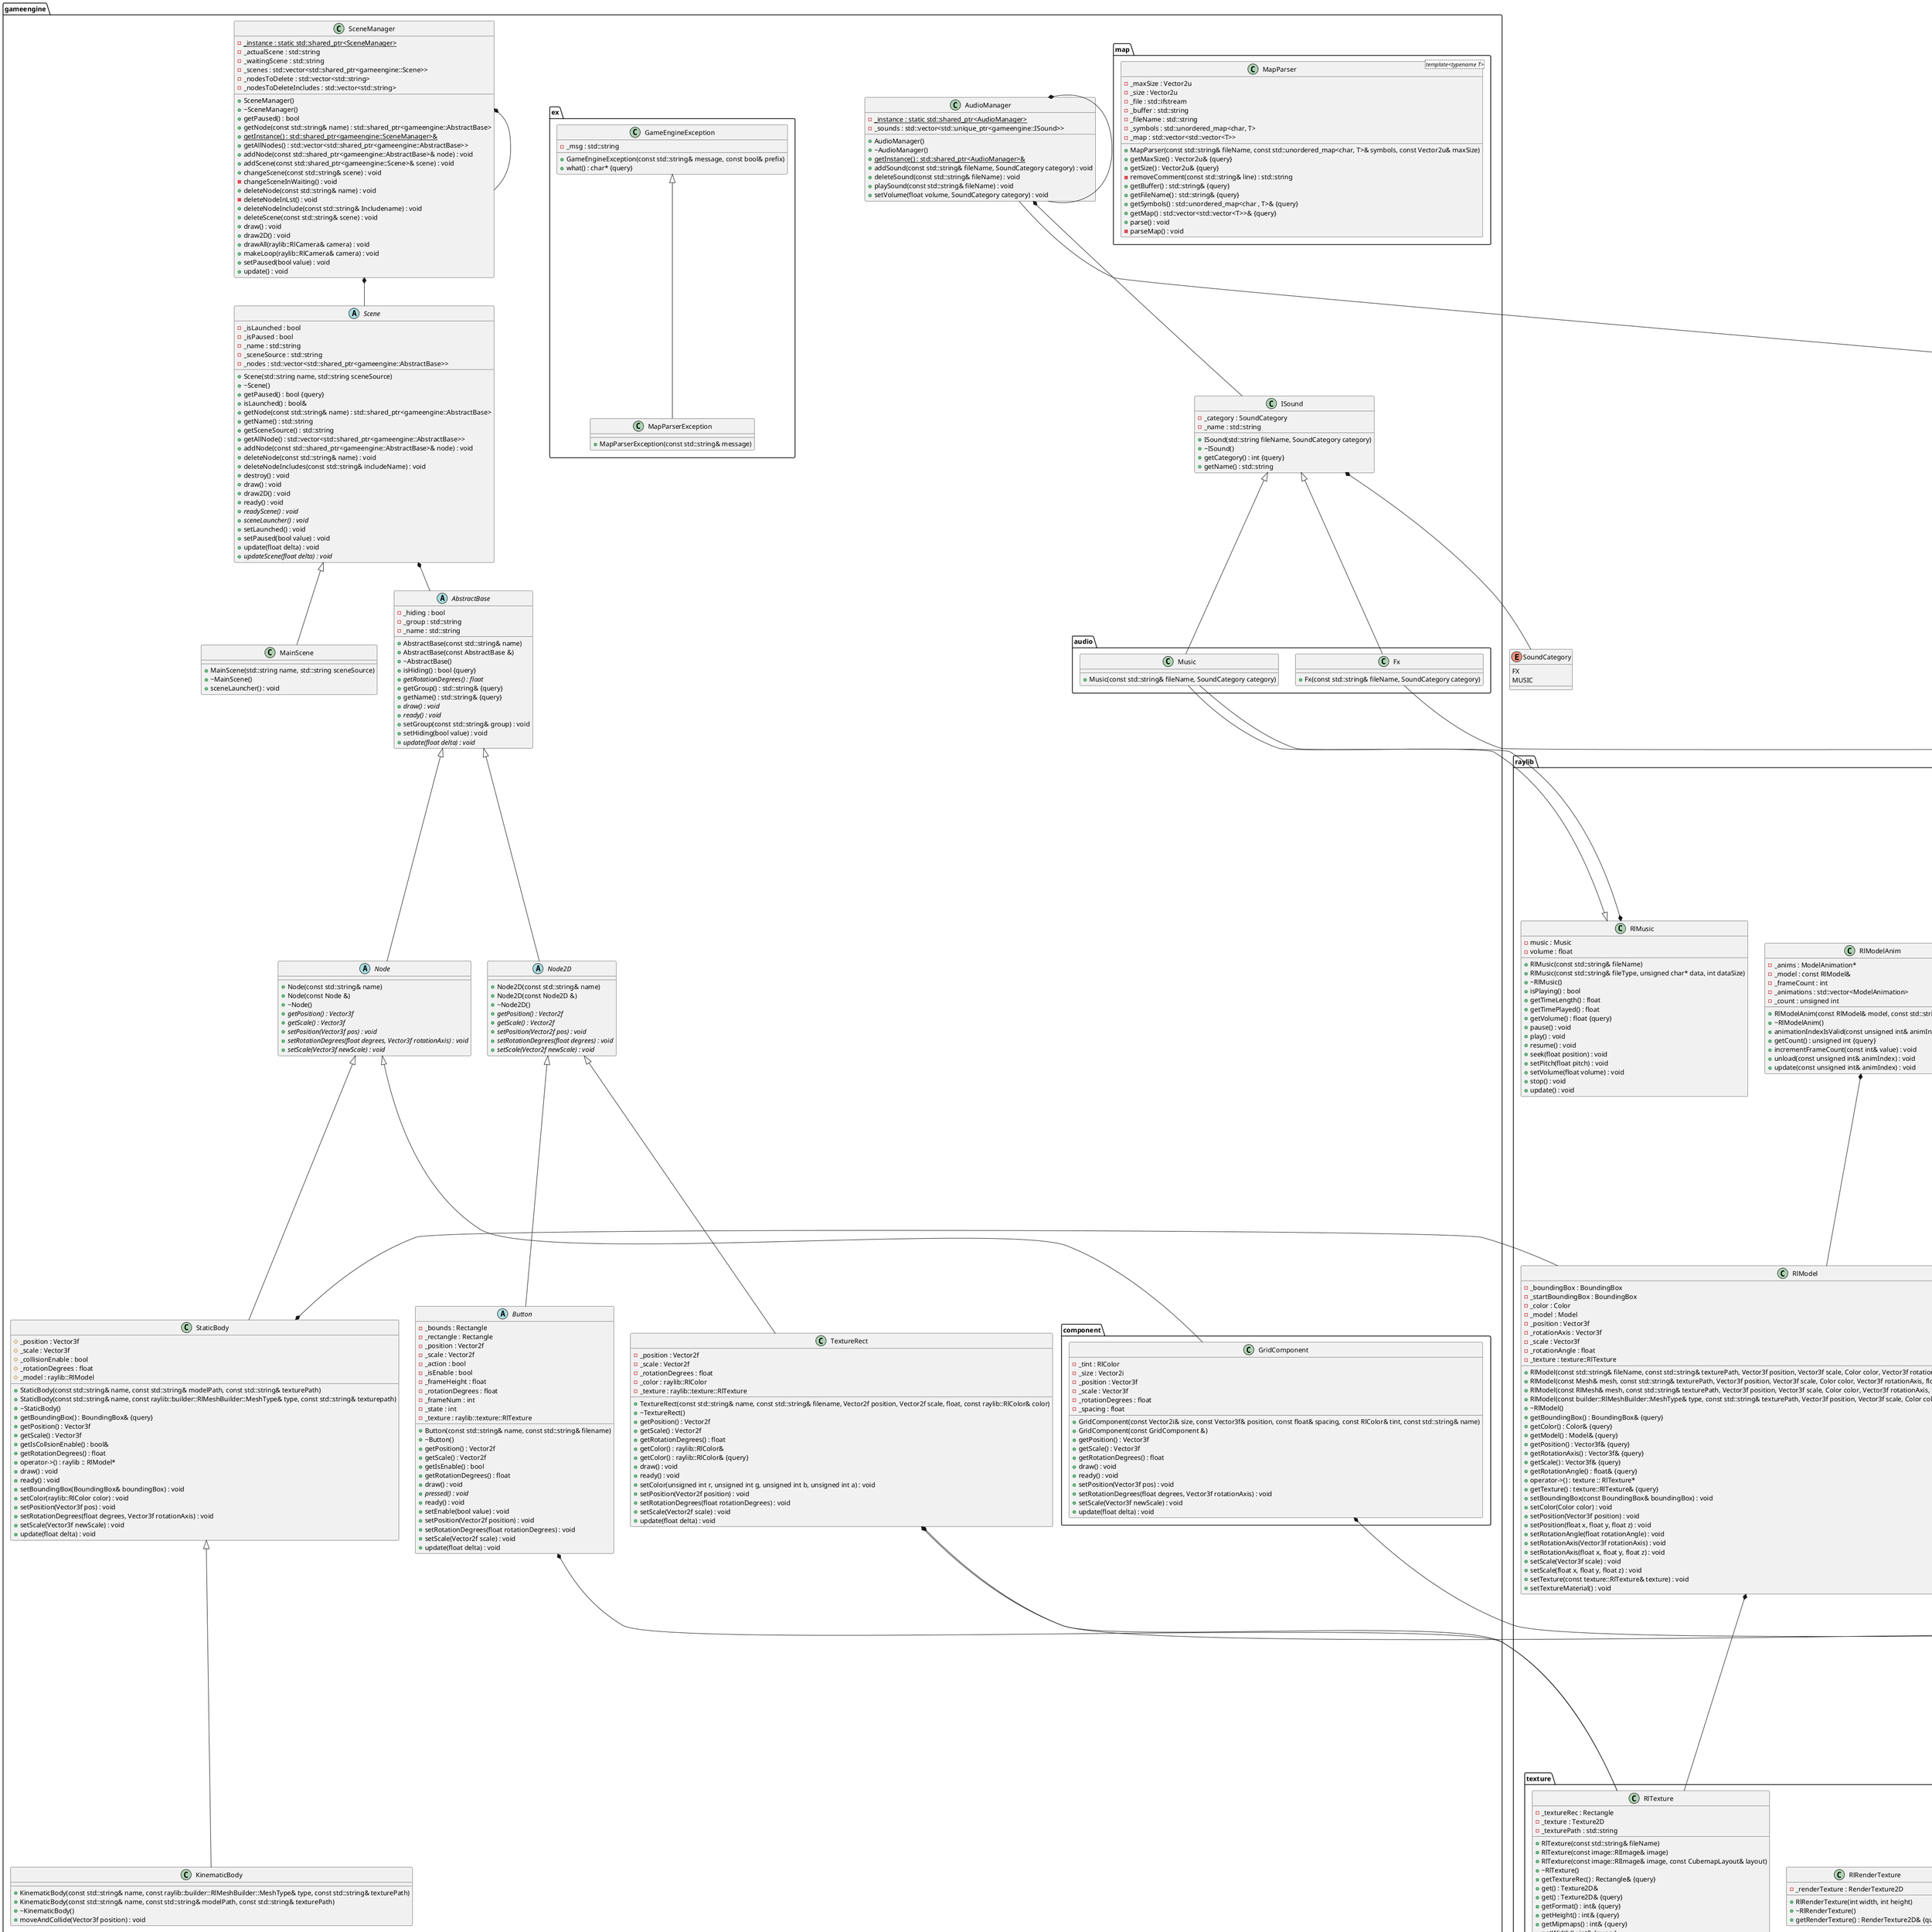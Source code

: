 @startuml





/' Objects '/

enum SoundCategory {
	FX
	MUSIC
}


namespace raylib {
	class Collision2DHelper {
		+{static} getCollisionRec(const Rectangle& rec1, const Rectangle& rec2) : Rectangle
		+{static} checkCollisionCircleRec(const Vector2f& center, float radius, const Rectangle& rec) : bool
		+{static} checkCollisionCircles(const Vector2f& center1, float radius1, const Vector2f& center2, float radius2) : bool
		+{static} checkCollisionLines(const Vector2f& startPos1, const Vector2f& endPos1, const Vector2f& startPos2, const Vector2f& endPos2, Vector2f& collisionPoint) : bool
		+{static} checkCollisionPointCircle(const Vector2f& point, const Vector2f& center, float radius) : bool
		+{static} checkCollisionPointLine(const Vector2f& point, const Vector2f& p1, const Vector2f& p2, int threshold) : bool
		+{static} checkCollisionPointRec(const Vector2f& point, const Rectangle& rec) : bool
		+{static} checkCollisionPointTriangle(const Vector2f& point, const Vector2f& p1, const Vector2f& p2, const Vector2f& p3) : bool
		+{static} checkCollisionRecs(const Rectangle& rec1, const Rectangle& rec2) : bool
	}

	class Collision3dHelper {
		+{static} getRayCollisionBox(Ray ray, BoundingBox box) : RayCollision
		+{static} getRayCollisionMesh(Ray ray, RlMesh mesh, Matrix transform) : RayCollision
		+{static} getRayCollisionModel(Ray ray, RlModel model) : RayCollision
		+{static} getRayCollisionQuad(Ray ray, Vector3f p1, Vector3f p2, Vector3f p3, Vector3f p4) : RayCollision
		+{static} getRayCollisionSphere(Ray ray, Vector3f center, float radius) : RayCollision
		+{static} getRayCollisionTriangle(Ray ray, Vector3f p1, Vector3f p2, Vector3f p3) : RayCollision
		+{static} checkCollisionBoxSphere(BoundingBox box, Vector3f center, float radius) : bool
		+{static} checkCollisionBoxes(BoundingBox box1, BoundingBox box2) : bool
		+{static} checkCollisionSpheres(Vector3f center1, float radius1, Vector3f center2, float radius2) : bool
	}

	class GlStateManager {
		+{static} color(const RlColor& color) : void
		+{static} color(unsigned char r, unsigned char g, unsigned char b, unsigned char a) : void
		+{static} color(float r, float g, float b, float a) : void
		+{static} color(unsigned char r, unsigned char g, unsigned char b) : void
		+{static} disableBackfaceCulling() : void
		+{static} disableColorBlend() : void
		+{static} disableDepthMask() : void
		+{static} disableDepthTest() : void
		+{static} disableScissorTest() : void
		+{static} disableSmoothLines() : void
		+{static} disableWireMode() : void
		+{static} enableBackfaceCulling() : void
		+{static} enableColorBlend() : void
		+{static} enableDepthMask() : void
		+{static} enableDepthTest() : void
		+{static} enableScissorTest() : void
		+{static} enableSmoothLines() : void
		+{static} enableWireMode() : void
		+{static} popMatrix() : void
		+{static} pushMatrix() : void
		+{static} rotate(const Vector3f& rotation) : void
		+{static} scale(const Vector3f& scale) : void
		+{static} scissor(int x, int y, int width, int height) : void
		+{static} scissor(const Rectangle& rect) : void
		+{static} translate(const Vector3f& translation) : void
	}

	class MeshGenerator {
		+{static} genMeshCone(float radius, float height, int slices) : RlMesh
		+{static} genMeshCube(float width, float height, float length) : RlMesh
		+{static} genMeshCubicmap(Image cubicmap, Vector3f cubeSize) : RlMesh
		+{static} genMeshCylinder(float radius, float height, int slices) : RlMesh
		+{static} genMeshHeightmap(Image heightmap, Vector3f size) : RlMesh
		+{static} genMeshHemiSphere(float radius, int rings, int slices) : RlMesh
		+{static} genMeshKnot(float radius, float size, int radSeg, int sides) : RlMesh
		+{static} genMeshPlane(float width, float length, int resX, int resZ) : RlMesh
		+{static} genMeshPoly(int sides, float radius) : RlMesh
		+{static} genMeshSphere(float radius, int rings, int slices) : RlMesh
		+{static} genMeshTorus(float radius, float size, int radSeg, int sides) : RlMesh
	}

	class MeshHelper {
		+{static} getMeshBoundingBox(Mesh mesh) : BoundingBox
		+{static} exportMesh(Mesh mesh, const std::string& fileName) : bool
		+{static} drawMesh(Mesh mesh, Material material, Matrix transform) : void
		+{static} drawMeshInstanced(Mesh mesh, Material material, Matrix* transforms, int instances) : void
		+{static} genMeshBinormals(Mesh* mesh) : void
		+{static} genMeshTangents(Mesh* mesh) : void
		+{static} updateMeshBuffer(Mesh mesh, int index, void* data, int dataSize, int offset) : void
		+{static} uploadMesh(Mesh* mesh, bool dynamic) : void
	}

	class ModelHelper {
		+{static} getModelBoundingBox(Model model) : BoundingBox
		+{static} drawModel(const RlModel& model) : void
		+{static} drawModelWires(const RlModel& model) : void
		+{static} unloadModelKeepMeshes(Model model) : void
	}

	class Random {
		+Random()
		+generate(double min, double max) : double
		+generate(float min, float max) : float
		+generate(int min, int max) : int
		+generate(long min, long max) : long
		+generate(short min, short max) : short
		-_random_device : std::random_device
		+generateSizeT(std::size_t min, std::size_t max) : std::size_t
	}

	class RlAnimation {
		+RlAnimation()
		+RlAnimation(const std::string& animationDir, const std::string& extension)
		+~RlAnimation()
		-_isLoaded : bool
		+isLoaded() : bool& {query}
		+getAnimationsSize() : std::size_t {query}
		-_animationModels : std::vector<Model>
		+getAnimationModels() : std::vector<Model>& {query}
		-_frame : unsigned int
		+getFrame() : unsigned int& {query}
		+update() : void
	}

	class RlAudioStream {
		+RlAudioStream(unsigned int sampleRate, unsigned int sampleSize, unsigned int channels)
		+~RlAudioStream()
		-stream : AudioStream
		+isPlaying() : bool
		+isProcessed() : bool
		+getVolume() : float {query}
		-volume : float
		+pause() : void
		+play() : void
		+resume() : void
		+setPitch(float pitch) : void
		+setVolume(float volume) : void
		+stop() : void
		+update(const void* data, int samplesCount) : void
	}

	class RlCamera {
		+RlCamera()
		+RlCamera(const Vector3f& position, const Vector3f& target, const Vector3f& lookingPoint, const float& fovy, const CameraProjection& projection, const CameraMode& cameraMode)
		-_camera : Camera3D
		+get() : Camera3D& {query}
		-_cameraMode : CameraMode
		-_mode : CameraMode
		+getConstructedCameraMode() : CameraMode& {query}
		+getMode() : CameraMode& {query}
		-_projection : CameraProjection
		+getConstructedProjection() : CameraProjection& {query}
		+geMatrix() : Matrix
		-_lookingPoint : Vector3f
		-_position : Vector3f
		-_target : Vector3f
		+getConstructedLookingPoint() : Vector3f& {query}
		+getConstructedPosition() : Vector3f& {query}
		+getConstructedTarget() : Vector3f& {query}
		-_fovy : float
		+getConstructedFovy() : float& {query}
		+reset() : void
		+setCameraMode(const CameraMode& mode) : void
		+setFov(const float& fovy) : void
		+setPosition(const Vector3f& position) : void
		+setProjection(const CameraProjection& projection) : void
		+setTarget(const Vector3f& target) : void
		+update() : void
	}

	class RlColor {
		+RlColor(Color color)
		+RlColor(unsigned char r, unsigned char g, unsigned char b, unsigned char a)
		+RlColor(std::uint32_t color)
		+RlColor(const Vector4f& normalizedColor)
		+RlColor(float hue, float saturation, float value)
		-_color : Color
		+getColor() : Color& {query}
		+operator+(unsigned char value) : RlColor&
		+operator+=(unsigned char value) : RlColor&
		+operator-(unsigned char value) : RlColor&
		+operator-=(unsigned char value) : RlColor&
		+setAlpha(unsigned char a) : RlColor&
		+setBlue(unsigned char b) : RlColor&
		+setGreen(unsigned char g) : RlColor&
		+setRed(unsigned char r) : RlColor&
		+toHSV() : Vector3f
		+normalize() : Vector4f {query}
		+operator!=(const RlColor& rhs) : bool {query}
		+operator==(const RlColor& rhs) : bool {query}
		+{static} Beige : static const RlColor
		+{static} Black : static const RlColor
		+{static} Blue : static const RlColor
		+{static} Brown : static const RlColor
		+{static} DarkBlue : static const RlColor
		+{static} DarkBrown : static const RlColor
		+{static} DarkGray : static const RlColor
		+{static} DarkGreen : static const RlColor
		+{static} DarkPurple : static const RlColor
		+{static} Gold : static const RlColor
		+{static} Gray : static const RlColor
		+{static} Green : static const RlColor
		+{static} LightGray : static const RlColor
		+{static} Lime : static const RlColor
		+{static} Magenta : static const RlColor
		+{static} Maroon : static const RlColor
		+{static} Orange : static const RlColor
		+{static} Pink : static const RlColor
		+{static} Purple : static const RlColor
		+{static} RayWhite : static const RlColor
		+{static} Red : static const RlColor
		+{static} SkyBlue : static const RlColor
		+{static} Transparent : static const RlColor
		+{static} Violet : static const RlColor
		+{static} White : static const RlColor
		+{static} Yellow : static const RlColor
		+toInteger() : std::uint32_t {query}
		+getAlpha() : unsigned char& {query}
		+getBlue() : unsigned char& {query}
		+getGreen() : unsigned char& {query}
		+getRed() : unsigned char& {query}
		+alpha(float alpha) : void
		+alphaBlend(const RlColor& src, const RlColor& tint) : void
		+setColor(unsigned char r, unsigned char g, unsigned char b, unsigned char a) : void
		+setColor(const Color& color) : void
	}

	class RlMaterial {
		+RlMaterial()
		+~RlMaterial()
		-_material : Material
		+getMaterial() : Material& {query}
		+loadMaterials(const std::string& fileName, int* materialCount) : Material*
		-_materialCount : int
		+getMaterialCount() : int& {query}
		+setMaterialTexture(Material* material, int mapType, Texture2D texture) : void
		+setModelMeshMaterial(Model* model, int meshId, int materialId) : void
	}

	class RlMesh {
		+RlMesh(const Mesh& mesh)
		-_mesh : Mesh
		+getMesh() : Mesh& {query}
		+setMesh(const Mesh& mesh) : void
	}

	class RlModel {
		+RlModel(const std::string& fileName, const std::string& texturePath, Vector3f position, Vector3f scale, Color color, Vector3f rotationAxis, float rotationAngle)
		+RlModel(const Mesh& mesh, const std::string& texturePath, Vector3f position, Vector3f scale, Color color, Vector3f rotationAxis, float rotationAngle)
		+RlModel(const RlMesh& mesh, const std::string& texturePath, Vector3f position, Vector3f scale, Color color, Vector3f rotationAxis, float rotationAngle)
		+RlModel(const builder::RlMeshBuilder::MeshType& type, const std::string& texturePath, Vector3f position, Vector3f scale, Color color, Vector3f rotationAxis, float rotationAngle)
		+~RlModel()
		-_boundingBox : BoundingBox
		-_startBoundingBox : BoundingBox
		+getBoundingBox() : BoundingBox& {query}
		-_color : Color
		+getColor() : Color& {query}
		-_model : Model
		+getModel() : Model& {query}
		-_position : Vector3f
		-_rotationAxis : Vector3f
		-_scale : Vector3f
		+getPosition() : Vector3f& {query}
		+getRotationAxis() : Vector3f& {query}
		+getScale() : Vector3f& {query}
		-_rotationAngle : float
		+getRotationAngle() : float& {query}
		+operator->() : texture :: RlTexture*
		-_texture : texture::RlTexture
		+getTexture() : texture::RlTexture& {query}
		+setBoundingBox(const BoundingBox& boundingBox) : void
		+setColor(Color color) : void
		+setPosition(Vector3f position) : void
		+setPosition(float x, float y, float z) : void
		+setRotationAngle(float rotationAngle) : void
		+setRotationAxis(Vector3f rotationAxis) : void
		+setRotationAxis(float x, float y, float z) : void
		+setScale(Vector3f scale) : void
		+setScale(float x, float y, float z) : void
		+setTexture(const texture::RlTexture& texture) : void
		+setTextureMaterial() : void
	}

	class RlModelAnim {
		+RlModelAnim(const RlModel& model, const std::string& fileName)
		+~RlModelAnim()
		-_anims : ModelAnimation*
		+animationIndexIsValid(const unsigned int& animIndex) : bool
		-_model : const RlModel&
		-_frameCount : int
		-_animations : std::vector<ModelAnimation>
		-_count : unsigned int
		+getCount() : unsigned int {query}
		+incrementFrameCount(const int& value) : void
		+unload(const unsigned int& animIndex) : void
		+update(const unsigned int& animIndex) : void
	}

	class RlMusic {
		+RlMusic(const std::string& fileName)
		+RlMusic(const std::string& fileType, unsigned char* data, int dataSize)
		+~RlMusic()
		-music : Music
		+isPlaying() : bool
		+getTimeLength() : float
		+getTimePlayed() : float
		+getVolume() : float {query}
		-volume : float
		+pause() : void
		+play() : void
		+resume() : void
		+seek(float position) : void
		+setPitch(float pitch) : void
		+setVolume(float volume) : void
		+stop() : void
		+update() : void
	}

	class Shape3DHelper {
		+{static} drawCircle3D(Vector3f center, float radius, Vector3f rotationAxis, float rotationAngle, RlColor color) : void
		+{static} drawCube(Vector3f position, float width, float height, float length, RlColor color) : void
		+{static} drawCubeTexture(Texture2D texture, Vector3f position, float width, float height, float length, RlColor color) : void
		+{static} drawCubeTextureRec(Texture2D texture, Rectangle source, Vector3f position, float width, float height, float length, RlColor color) : void
		+{static} drawCubeV(Vector3f position, Vector3f size, RlColor color) : void
		+{static} drawCubeWires(Vector3f position, float width, float height, float length, RlColor color) : void
		+{static} drawCubeWiresV(Vector3f position, Vector3f size, RlColor color) : void
		+{static} drawCylinder(Vector3f position, float radiusTop, float radiusBottom, float height, int slices, RlColor color) : void
		+{static} drawCylinderEx(Vector3f startPos, Vector3f endPos, float startRadius, float endRadius, int sides, RlColor color) : void
		+{static} drawCylinderWires(Vector3f position, float radiusTop, float radiusBottom, float height, int slices, RlColor color) : void
		+{static} drawCylinderWiresEx(Vector3f startPos, Vector3f endPos, float startRadius, float endRadius, int sides, RlColor color) : void
		+{static} drawGrid(int slices, float spacing) : void
		+{static} drawGrid(const Vector2i& size, const float& spacing) : void
		+{static} drawGrid(const Vector2i& size, const Vector3f& position, const float& spacing) : void
		+{static} drawGrid(const Vector2i& size, const Vector3f& position, const float& spacing, const RlColor& color) : void
		+{static} drawLine3D(Vector3f startPos, Vector3f endPos, RlColor color) : void
		+{static} drawPlane(Vector3f centerPos, Vector2f size, RlColor color) : void
		+{static} drawPoint3D(Vector3f position, RlColor color) : void
		+{static} drawRay(Ray ray, RlColor color) : void
		+{static} drawSphere(Vector3f centerPos, float radius, RlColor color) : void
		+{static} drawSphereEx(Vector3f centerPos, float radius, int rings, int slices, RlColor color) : void
		+{static} drawSphereWires(Vector3f centerPos, float radius, int rings, int slices, RlColor color) : void
		+{static} drawTriangle3D(Vector3f v1, Vector3f v2, Vector3f v3, RlColor color) : void
		+{static} drawTriangleStrip3D(::Vector3* points, int pointsCount, RlColor color) : void
	}

	class Vector2 <template<typename T>> {
		+Vector2()
		+Vector2(T x, T y)
		+x : T
		+y : T
		+operator!=(const Vector2<T>& other) : bool {query}
		+operator==(const Vector2<T>& other) : bool {query}
	}

	class Vector3 <template<typename T>> {
		+Vector3()
		+Vector3(T x, T y, T z)
		+x : T
		+y : T
		+z : T
		+operator!=(const Vector3<T>& other) : bool {query}
		+operator==(const Vector3<T>& other) : bool {query}
	}

	class Vector4 <template<typename T>> {
		+Vector4()
		+Vector4(T x, T y, T z, T w)
		+w : T
		+x : T
		+y : T
		+z : T
		+operator!=(const Vector4& other) : bool {query}
		+operator==(const Vector4& other) : bool {query}
	}

	namespace window {
		class RlWindow {
			+RlWindow()
			+~RlWindow()
			-_isCreated : bool
			+hasWindowState(const ConfigFlags& flag) : bool
			+isOpen() : bool
			+isWindowFocused() : bool
			+isWindowFullscreen() : bool
			+isWindowHidden() : bool
			+isWindowMaximized() : bool
			+isWindowMinimized() : bool
			+isWindowReady() : bool
			+isWindowResized() : bool
			+isIsCreated() : bool& {query}
			-_height : int
			-_minHeight : int
			-_minWidth : int
			-_width : int
			+getHeight() : int& {query}
			+getMinHeight() : int& {query}
			+getMinWidth() : int& {query}
			+getWidth() : int& {query}
			-_camera : raylib::RlCamera
			+getCamera() : raylib::RlCamera&
			+getCamera() : raylib::RlCamera& {query}
			-{static} _instance : static std::shared_ptr<RlWindow>
			+{static} getInstance() : std::shared_ptr<RlWindow>&
			-_title : std::string
			+getTitle() : std::string& {query}
			+clearWindowState(unsigned int flags) : void
			+createWindow(const std::string& title, int width, int height, int fps) : void
			+maximizeWindow() : void
			+minimizeWindow() : void
			+restoreWindow() : void
			+setCamera(const RlCamera& camera) : void
			+setConfigFlags(unsigned int flags) : void
			+setWindowIcon(const image::RlImage& image) : void
			+setWindowMinSize(int width, int height) : void
			+setWindowMonitor(int monitor) : void
			+setWindowPosition(int x, int y) : void
			+setWindowSize(int width, int height) : void
			+setWindowState(unsigned int flags) : void
			+setWindowTitle(const std::string& title) : void
			+takeScreenshot(const std::string& fileName) : void
			+toggleFullscreen() : void
		}

		class System {
			+{static} getMonitorPosition(int monitorIndex) : Vector2f
			+{static} getWindowPosition() : Vector2f
			+{static} getWindowScaleDPI() : Vector2f
			+{static} getMonitorPhysicalSize(int monitorIndex) : Vector2i
			+{static} getMonitorSize(int monitorIndex) : Vector2i
			+{static} getScreenSize() : Vector2i
			+{static} getCurrentMonitor() : int
			+{static} getMonitorCount() : int
			+{static} getMonitorHeight(int monitorIndex) : int
			+{static} getMonitorPhysicalHeight(int monitorIndex) : int
			+{static} getMonitorPhysicalWidth(int monitorIndex) : int
			+{static} getMonitorRefreshRate(int monitorIndex) : int
			+{static} getMonitorWidth(int monitorIndex) : int
			+{static} getScreenHeight() : int
			+{static} getScreenWidth() : int
			+{static} getClipboardText() : std::string
			+{static} getMonitorName(int monitorIndex) : std::string
			+{static} setClipboardText(const std::string& text) : void
		}
	}

	namespace texture {
		class RlRenderTexture {
			+RlRenderTexture(int width, int height)
			+~RlRenderTexture()
			-_renderTexture : RenderTexture2D
			+getRenderTexture() : RenderTexture2D& {query}
		}

		class RlTexture {
			+RlTexture(const std::string& fileName)
			+RlTexture(const image::RlImage& image)
			+RlTexture(const image::RlImage& image, const CubemapLayout& layout)
			+~RlTexture()
			-_textureRec : Rectangle
			+getTextureRec() : Rectangle& {query}
			-_texture : Texture2D
			+get() : Texture2D&
			+get() : Texture2D& {query}
			+getFormat() : int& {query}
			+getHeight() : int& {query}
			+getMipmaps() : int& {query}
			+getWidth() : int& {query}
			-_texturePath : std::string
			+getPath() : std::string& {query}
			+getID() : unsigned int& {query}
			+genTextureMipmaps() : void
			+setFilter(const TextureFilter& filter) : void
			+setWrap(const TextureWrap& wrap) : void
			+update(const void* pixels) : void
			+updateRect(const Rectangle& rec, const void* pixels) : void
		}
	}

	namespace text {
		class RlFont {
			+RlFont()
			+RlFont(const std::string& fontPath)
			+RlFont(const int& fontSize)
			+RlFont(const std::string& fontPath, const int& fontSize, int* fontChars, const int& glyphCount)
			+RlFont(const image::RlImage& image, const RlColor& key, const int& firstChar)
			+RlFont(const std::string& fileType, const unsigned char* fileData, int dataSize, const int& fontSize, int* fontChars, const int& glyphCount)
			+~RlFont()
			-_font : Font
			+getFont() : Font& {query}
			-_fontSize : int
			+getFontSize() : int {query}
			+{static} getDefaultFont() : std::shared_ptr<RlFont>
			-_fontPath : std::string
			+getFontPath() : std::string& {query}
		}

		class RlText {
			+RlText(const std::string& text, const Vector2f& position, const RlColor& color)
			+RlText(const std::string& text, std::shared_ptr<RlFont>& font, const Vector2f& position, const RlColor& color)
			+RlText(const std::string& text, const std::string& fontPath, float fontSize, const Vector2f& position, const RlColor& color)
			-_color : RlColor
			+getColor() : RlColor& {query}
			-_origin : Vector2f
			-_position : Vector2f
			+getSize() : Vector2f {query}
			+getOrigin() : Vector2f& {query}
			+getPosition() : Vector2f& {query}
			-_fontSize : float
			-_rotation : float
			-_textSpacing : float
			+getFontSize() : float {query}
			+getRotation() : float {query}
			+getTextSpacing() : float {query}
			+getWidth() : float {query}
			-_font : std::shared_ptr<RlFont>
			+getFont() : std::shared_ptr<RlFont>& {query}
			-_text : std::string
			+getText() : std::string& {query}
			+setColor(const RlColor& color) : void
			+setFont(const std::shared_ptr<RlFont>& font) : void
			+setFontSize(float fontSize) : void
			+setOrigin(const Vector2f& origin) : void
			+setPosition(float x, float y) : void
			+setPosition(const Vector2f& pos) : void
			+setRotation(float rotation) : void
			+setText(const std::string& text) : void
			+setTextSpacing(float textSpacing) : void
		}

		class TextCodepoint {
			+TextCodepoint(const std::string& text)
			+getCodepointsCount() : int {query}
			+{static} codePointToUTF8(const int& codepoint, int& byteSize) : std::string
			+toUTF8String(const int& bytesLength) : std::string
			-_codepoints : std::vector<int>
			+getCodepoints() : std::vector<int>& {query}
		}
	}

	namespace shader {
		class RlShader {
			+RlShader()
			+~RlShader()
			-_shader : Shader
			+getShader() : Shader& {query}
			+getLocation(const std::string& uniformName) : int
			+getLocationAttrib(const std::string& attribName) : int
			+load(const std::string& vsFileName, const std::string& fsFileName) : void
			+loadFromMemory(const std::string& vsCode, const std::string& fsCode) : void
			+setValue(int locIndex, const void* value, int uniformType) : void
			+setValueMatrix(int locIndex, const Matrix& mat) : void
			+setValueTexture(int locIndex, const texture::RlTexture& texture) : void
			+setValueV(int locIndex, const void* value, int uniformType, int count) : void
		}
	}

	namespace image {
		class ImageDrawHelper {
			+{static} clearBackground(image::RlImage& dst, const RlColor& color) : void
			+{static} drawCircle(image::RlImage& dst, int centerX, int centerY, int radius, const RlColor& color) : void
			+{static} drawCircle(image::RlImage& dst, const Vector2f& center, int radius, const RlColor& color) : void
			+{static} drawImage(image::RlImage& dst, const image::RlImage& src, const Rectangle& srcRec, const Rectangle& dstRec, const RlColor& tint) : void
			+{static} drawImageText(image::RlImage& dst, const std::string& text, int posX, int posY, int fontSize, const RlColor& color) : void
			+{static} drawImageText(image::RlImage& dst, const raylib::text::RlFont& font, const std::string& text, const Vector2f& position, float fontSize, float spacing, const RlColor& tint) : void
			+{static} drawLine(image::RlImage& dst, int startPosX, int startPosY, int endPosX, int endPosY, const RlColor& color) : void
			+{static} drawLine(image::RlImage& dst, const Vector2f& start, const Vector2f& end, const RlColor& color) : void
			+{static} drawPixel(image::RlImage& dst, int posX, int posY, const RlColor& color) : void
			+{static} drawPixel(image::RlImage& dst, const Vector2f& position, const RlColor& color) : void
			+{static} drawRectangle(image::RlImage& dst, int posX, int posY, int width, int height, const RlColor& color) : void
			+{static} drawRectangle(image::RlImage& dst, const Vector2f& position, const Vector2f& size, const RlColor& color) : void
			+{static} drawRectangleLines(image::RlImage& dst, const Rectangle& rec, int thick, const RlColor& color) : void
			+{static} drawRectangleRec(image::RlImage& dst, const Rectangle& rec, const RlColor& color) : void
		}

		class ImageGenerator {
			+{static} genImageCellular(const int& width, const int& height, const int& tileSize) : RlImage
			+{static} genImageChecked(const int& width, const int& height, const int& checksX, const int& checksY, const RlColor& col1, const RlColor& col2) : RlImage
			+{static} genImageColor(const int& width, const int& height, const RlColor& color) : RlImage
			+{static} genImageGradientH(const int& width, const int& height, const RlColor& left, const RlColor& right) : RlImage
			+{static} genImageGradientRadial(const int& width, const int& height, float density, const RlColor& inner, const RlColor& outer) : RlImage
			+{static} genImageGradientV(const int& width, const int& height, const RlColor& top, const RlColor& bottom) : RlImage
			+{static} genImageWhiteNoise(const int& width, const int& height, float factor) : RlImage
		}

		class RlImage {
			+RlImage(const Image& image)
			+RlImage(const Image& image, int frameCount)
			+~RlImage()
			-_image : Image
			+getImage() : Image& {query}
			+getImage() : Image&
			+getImageAlphaBorder(float threshold) : Rectangle
			+getImageColor(int x, int y) : RlColor
			+copy() : RlImage
			+subImage(const Rectangle& rec) : RlImage
			+save(const std::string& fileName) : bool
			+saveAsCode(const std::string& fileName) : bool
			-_frameCount : int
			+getFrameCount() : int& {query}
			+loadImageColors() : std::vector<RlColor>
			+loadImagePalette(int maxPaletteSize) : std::vector<RlColor>
			+alphaClear(const RlColor& color, float threshold) : void
			+alphaCrop(float threshold) : void
			+alphaMask(const RlImage& alphaMask) : void
			+alphaPremultiply() : void
			+changeFormat(int newFormat) : void
			+colorBrightness(int brightness) : void
			+colorContrast(float contrast) : void
			+colorGrayscale() : void
			+colorInvert() : void
			+colorReplace(const RlColor& color, const RlColor& replace) : void
			+colorTint(const RlColor& color) : void
			+crop(const Rectangle& crop) : void
			+dither(int rBpp, int gBpp, int bBpp, int aBpp) : void
			+flipHorizontal() : void
			+flipVertical() : void
			+mipmaps() : void
			+resize(int newWidth, int newHeight) : void
			+resizeCanvas(int newWidth, int newHeight, int offsetX, int offsetY, const RlColor& fill) : void
			+resizeNearesetNeighbor(int newWidth, int newHeight) : void
			+rotateClockwise() : void
			+rotateCounterClockwise() : void
			+toPot(const RlColor& fill) : void
		}
	}

	namespace helper {
		class AudioDeviceHelper {
			+{static} isAudioDeviceReady() : bool
			-{static} _audioDeviceInit : static bool
			+{static} closeAudioDevice() : void
			+{static} initAudioDevice() : void
			+{static} setMasterVolume(float volume) : void
		}

		class CameraHelper {
			+{static} setAltControl(int keyAlt) : void
			+{static} setCameraMode(const RlCamera& camera, const CameraMode& mode) : void
			+{static} setMoveControls(int keyFront, int keyBack, int keyRight, int keyLeft, int keyUp, int keyDown) : void
			+{static} setPanControl(int keyPan) : void
			+{static} setSmoothZoomControl(int keySmoothZoom) : void
		}

		class ColorHelper {
			+{static} colorAlpha(const RlColor& color, float alpha) : RlColor
			+{static} colorAlphaBlend(const RlColor& dst, const RlColor& src, const RlColor& tint) : RlColor
			+{static} colorFromHSV(float hue, float saturation, float value) : RlColor
			+{static} colorFromNormalized(const Vector4f& normalizedColor) : RlColor
			+{static} getColor(unsigned int hexValue) : RlColor
			+{static} getPixelColor(void* srcPtr, int format) : RlColor
			+{static} colorToHSV(const RlColor& color) : Vector3f
			+{static} getPixelDataSize(int width, int height, int format) : int
			+{static} setPixelColor(void* dstPtr, const RlColor& color, int format) : void
		}

		class CoreHelper {
			+{static} loadVrStereoConfig(const VrDeviceInfo& device) : VrStereoConfig
			+{static} getTime() : double
			+{static} getFrameTime() : float
			+{static} getFPS() : int
			+{static} openURL(const std::string& url) : void
			+{static} setFramerateLimit(int fps) : void
			+{static} unloadVrStereoConfig(const VrStereoConfig& config) : void
		}

		class FileHelper {
			+{static} directoryExists(const std::string& dirPath) : bool
			+{static} fileExists(const std::string& fileName) : bool
			+{static} isFileDropped() : bool
			+{static} isFileExtension(const std::string& fileName, const std::string& ext) : bool
			+{static} saveFileText(const std::string& fileName, const std::string& text) : bool
			+{static} getFileModTime(const std::string& fileName) : long long
			+{static} getDirectoryPath(const std::string& filePath) : std::string
			+{static} getFileExtension(const std::string& fileName) : std::string
			+{static} getFileName(const std::string& filePath) : std::string
			+{static} getFileNameWithoutExt(const std::string& filePath) : std::string
			+{static} getPrevDirectoryPath(const std::string& dirPath) : std::string
			+{static} getWorkingDirectory() : std::string
			+{static} loadFileText(const std::string& fileName) : std::string
			+{static} getDirectoryFiles(const std::string& dirPath) : std::vector<std::string>
			+{static} getDirectoryFiles(const std::string& dirPath, const std::function<bool ( const std::string& fileName )>& filterFunction) : std::vector<std::string>
			+{static} getDroppedFiles() : std::vector<std::string>
			+{static} loadFileData(const std::string& fileName) : std::vector<unsigned char>
			+{static} changeDirectory(const std::string& dir) : void
		}

		class ImageHelper {
			+{static} fromText(const std::string& text, int fontSize, const RlColor& color) : raylib::image::RlImage
			+{static} fromText(const raylib::text::RlFont& font, const std::string& text, float fontSize, float spacing, const RlColor& tint) : raylib::image::RlImage
			+{static} genImageFontAtlas(const GlyphInfo* chars, Rectangle** recs, int glyphCount, int fontSize, int padding, int packMethod) : raylib::image::RlImage
			+{static} load(const std::string& fileName) : raylib::image::RlImage
			+{static} loadAnim(const std::string& fileName) : raylib::image::RlImage
			+{static} loadFromMemory(const std::string& fileType, const unsigned char* fileData, int dataSize) : raylib::image::RlImage
			+{static} loadFromScreen() : raylib::image::RlImage
			+{static} loadFromTexture(const Texture2D& texture) : raylib::image::RlImage
			+{static} loadRaw(const std::string& fileName, int width, int height, int format, int headerSize) : raylib::image::RlImage
		}

		class TextHelper {
			+{static} getGlyphInfo(const raylib::text::RlFont& font, int codepoint) : GlyphInfo
			+{static} getGlyphAtlasRec(const raylib::text::RlFont& font, int codepoint) : Rectangle
			+{static} measureText(const raylib::text::RlFont& font, const std::string& text) : Vector2f
			+{static} measureText(const raylib::text::RlFont& font, const std::string& text, float fontSize, float spacing) : Vector2f
			+{static} getGlyphIndex(const raylib::text::RlFont& font, int codepoint) : int
			+{static} measureText(const std::string& text, int fontSize) : int
		}

		class VectorHelper {
			+{static} toVectorf(const::Vector2& vector) : Vector2f
			+{static} toVectorf(const::Vector3& vector) : Vector3f
			+{static} toVectorf(const::Vector4& vector) : Vector4f
			+toRaylibVector(const Vector2f& vector) : static::Vector2
			+toRaylibVector(const Vector3f& vector) : static::Vector3
			+toRaylibVector(const Vector4f& vector) : static::Vector4
		}

		class WorldHelper {
			+{static} getScreenToWorld2D(const Vector2f& position, const Camera2D& camera) : Vector2f
			+{static} getWorldToScreen(const Vector3f& position, const RlCamera& camera) : Vector2f
			+{static} getWorldToScreen2D(const Vector2f& position, const Camera2D& camera) : Vector2f
			+{static} getWorldToScreenEx(const Vector3f& position, const RlCamera& camera, int width, int height) : Vector2f
		}

		namespace input {
			class CursorHelper {
				+{static} isCursorHidden() : bool
				+{static} isCursorOnScreen() : bool
				+{static} disableCursor() : void
				+{static} enableCursor() : void
				+{static} hideCursor() : void
				+{static} showCursor() : void
			}

			class GamepadHelper {
				+{static} isGamepadAvailable(const int& gamepad) : bool
				+{static} isGamepadButtonDown(const int& gamepad, const GamepadButton& button) : bool
				+{static} isGamepadButtonPressed(const int& gamepad, const GamepadButton& button) : bool
				+{static} isGamepadButtonReleased(const int& gamepad, const GamepadButton& button) : bool
				+{static} isGamepadButtonUp(const int& gamepad, const GamepadButton& button) : bool
				+{static} getGamepadAxisMovement(const int& gamepad, const GamepadAxis& axis) : float
				+{static} getGamepadAxisCount(const int& gamepad) : int
				+{static} getGamepadButtonPressed() : int
				+{static} setGamepadMappings(const std::string& mappings) : int
				+{static} getGamepadName(const int& gamepad) : std::string
			}

			class KeyboardHelper {
				+{static} isKeyDown(const KeyboardKey& key) : bool
				+{static} isKeyPressed(const KeyboardKey& key) : bool
				+{static} isKeyReleased(const KeyboardKey& key) : bool
				+{static} isKeyUp(const KeyboardKey& key) : bool
				+{static} getCharPressed() : int
				+{static} getKeyPressed() : int
				+{static} getKeyName(const int& key, const int& scancode) : std::string
				+{static} getPressedKeys() : std::vector<KeyboardKey>
				+{static} getPressedChars() : std::vector<int>
				+{static} setExitKey(const KeyboardKey& key) : void
			}

			class MouseHelper {
				+{static} getMouseRay(const Vector2f& mousePosition, const RlCamera& camera) : Ray
				+{static} getMouseDelta() : Vector2f
				+{static} getMousePosition() : Vector2f
				+{static} isMouseButtonDown(const MouseButton& button) : bool
				+{static} isMouseButtonPressed(const MouseButton& button) : bool
				+{static} isMouseButtonReleased(const MouseButton& button) : bool
				+{static} isMouseButtonUp(const MouseButton& button) : bool
				+{static} getMouseWheelMove() : float
				+{static} getMouseX() : int
				+{static} getMouseY() : int
				+{static} setMouseCursor(const MouseCursor& cursor) : void
				+{static} setMouseOffset(int offsetX, int offsetY) : void
				+{static} setMousePosition(int x, int y) : void
				+{static} setMouseScale(float scaleX, float scaleY) : void
			}

			class TouchHelper {
				+{static} getGestureDragVector() : Vector2f
				+{static} getGesturePinchVector() : Vector2f
				+{static} getTouchPosition(const int& index) : Vector2f
				+{static} isGestureDetected(const int& gesture) : bool
				+{static} getGestureDragAngle() : float
				+{static} getGestureHoldDuration() : float
				+{static} getGesturePinchAngle() : float
				+{static} getGestureDetected() : int
				+{static} getTouchPointCount() : int
				+{static} getTouchPointId(const int& index) : int
				+{static} getTouchX() : int
				+{static} getTouchY() : int
				+{static} setGesturesEnabled(const unsigned int& flags) : void
			}
		}

		namespace draw {
			class Draw2DHelper {
				-{static} _texShapesRec : static Rectangle
				-{static} _texShapes : static Texture2D
				+{static} drawCircle(int centerX, int centerY, float radius, const RlColor& color) : void
				+{static} drawCircle(const Vector2f& center, float radius, const RlColor& color) : void
				+{static} drawCircleGradient(int centerX, int centerY, float radius, const RlColor& color1, const RlColor& color2) : void
				+{static} drawCircleLines(int centerX, int centerY, float radius, const RlColor& color) : void
				+{static} drawCircleSector(const Vector2f& center, float radius, float startAngle, float endAngle, int segments, const RlColor& color) : void
				+{static} drawCircleSectorLines(const Vector2f& center, float radius, float startAngle, float endAngle, int segments, const RlColor& color) : void
				+{static} drawEllipse(int centerX, int centerY, float radiusH, float radiusV, const RlColor& color) : void
				+{static} drawEllipseLines(int centerX, int centerY, float radiusH, float radiusV, const RlColor& color) : void
				+{static} drawLine(int startPosX, int startPosY, int endPosX, int endPosY, const RlColor& color) : void
				+{static} drawLine(const Vector2f& startPos, const Vector2f& endPos, const RlColor& color) : void
				+{static} drawLine(const Vector2f& startPos, const Vector2f& endPos, float thick, const RlColor& color) : void
				+{static} drawLineBezier(const Vector2f& startPos, const Vector2f& endPos, float thick, const RlColor& color) : void
				+{static} drawLineBezierCubic(const Vector2f& startPos, const Vector2f& endPos, const Vector2f& startControlPos, const Vector2f& endControlPos, float thick, const RlColor& color) : void
				+{static} drawLineBezierQuad(const Vector2f& startPos, const Vector2f& endPos, const Vector2f& controlPos, float thick, const RlColor& color) : void
				+{static} drawLineStrip(const std::vector<Vector2f>& points, const RlColor& color) : void
				+{static} drawPixel(int posX, int posY, const RlColor& color) : void
				+{static} drawPixel(const Vector2f& position, const RlColor& color) : void
				+{static} drawPoly(const Vector2f& center, int sides, float radius, float rotation, const RlColor& color) : void
				+{static} drawPolyLines(const Vector2f& center, int sides, float radius, float rotation, const RlColor& color) : void
				+{static} drawPolyLines(const Vector2f& center, int sides, float radius, float rotation, float lineThick, const RlColor& color) : void
				+{static} drawRectangle(int posX, int posY, int width, int height, const RlColor& color) : void
				+{static} drawRectangle(const Vector2f& position, const Vector2f& size, const RlColor& color) : void
				+{static} drawRectangle(const Rectangle& rec, const RlColor& color) : void
				+{static} drawRectangle(const Rectangle& rec, const Vector2f& origin, float rotation, const RlColor& color) : void
				+{static} drawRectangleGradient(const Rectangle& rec, const RlColor& col1, const RlColor& col2, const RlColor& col3, const RlColor& col4) : void
				+{static} drawRectangleGradientH(int posX, int posY, int width, int height, const RlColor& color1, const RlColor& color2) : void
				+{static} drawRectangleGradientV(int posX, int posY, int width, int height, const RlColor& color1, const RlColor& color2) : void
				+{static} drawRectangleLines(int posX, int posY, int width, int height, const RlColor& color) : void
				+{static} drawRectangleLinesEx(const Rectangle& rec, float lineThick, const RlColor& color) : void
				+{static} drawRectangleRounded(const Rectangle& rec, float roundness, int segments, const RlColor& color) : void
				+{static} drawRectangleRoundedLines(const Rectangle& rec, float roundness, int segments, float lineThick, const RlColor& color) : void
				+{static} drawRing(const Vector2f& center, float innerRadius, float outerRadius, float startAngle, float endAngle, int segments, const RlColor& color) : void
				+{static} drawRingLines(const Vector2f& center, float innerRadius, float outerRadius, float startAngle, float endAngle, int segments, const RlColor& color) : void
				+{static} drawTriangle(const Vector2f& v1, const Vector2f& v2, const Vector2f& v3, const RlColor& color) : void
				+{static} drawTriangleFan(const std::vector<Vector2f>& points, const RlColor& color) : void
				+{static} drawTriangleLines(const Vector2f& v1, const Vector2f& v2, const Vector2f& v3, const RlColor& color) : void
				+{static} drawTriangleStrip(const std::vector<Vector2f>& points, const RlColor& color) : void
				+{static} setShapesTexture(const texture::RlTexture& texture, const Rectangle& source) : void
			}

			class DrawHelper {
				+{static} beginBlendMode(int mode) : void
				+{static} beginDrawing() : void
				+{static} beginMode2D(const Camera2D& camera) : void
				+{static} beginMode3D(const RlCamera& camera) : void
				+{static} beginScissorMode(int x, int y, int width, int height) : void
				+{static} beginShaderMode(const Shader& shader) : void
				+{static} beginTextureMode(const RenderTexture2D& target) : void
				+{static} beginVrStereoMode(const VrStereoConfig& config) : void
				+{static} clearBackground(const RlColor& color) : void
				+{static} drawBillboard(const RlCamera& camera, const texture::RlTexture& texture, const Vector3f& position, float size, const RlColor& tint) : void
				+{static} drawBillboardPro(const RlCamera& camera, const texture::RlTexture& texture, const Rectangle& source, const Vector3f& position, const Vector3f& up, const Vector2f& size, const Vector2f& origin, float rotation, const RlColor& tint) : void
				+{static} drawBillboardRec(const RlCamera& camera, const texture::RlTexture& texture, const Rectangle& source, const Vector3f& position, const Vector2f& size, const RlColor& tint) : void
				+{static} drawBoundingBox(const BoundingBox& box, const RlColor& color) : void
				+{static} endBlendMode() : void
				+{static} endDrawing() : void
				+{static} endMode2D() : void
				+{static} endMode3D() : void
				+{static} endScissorMode() : void
				+{static} endShaderMode() : void
				+{static} endTextureMode() : void
				+{static} endVrStereoMode() : void
			}

			class DrawTextHelper {
				+{static} drawCenteredText(const std::string& text, const raylib::text::RlFont& font, const Vector2f& position, const RlColor& color, const float& spacing) : void
				+{static} drawCenteredText(const std::string& text, const raylib::text::RlFont& font, const Vector2f& position, const float& fontSize, const RlColor& color, const float& spacing) : void
				+{static} drawCenteredText(const raylib::text::RlText& text) : void
				+{static} drawFps(const Vector2f& pos, const int& fontSize) : void
				+{static} drawFps(const float& posX, const float& posY, const int& fontSize) : void
				+{static} drawFps(const Vector2f& pos) : void
				+{static} drawFps(const int& posX, const int& posY) : void
				+{static} drawText(const std::string& text, const Vector2f& pos, const int& fontSize, const RlColor& color) : void
				+{static} drawText(const std::string& text, const float& posX, const float& posY, const int& fontSize, const RlColor& color) : void
				+{static} drawText(const std::string& text, const raylib::text::RlFont& font, const Vector2f& position, const RlColor& color) : void
				+{static} drawText(const std::string& text, const raylib::text::RlFont& font, const Vector2f& position, const float& fontSize, const RlColor& tint, const float& spacing) : void
				+{static} drawText(const std::string& text, const raylib::text::RlFont& font, const Vector2f& position, const float& rotation, const float& fontSize, const RlColor& tint, const float& spacing) : void
				+{static} drawText(const std::string& text, const raylib::text::RlFont& font, const Vector2f& position, const Vector2f& origin, const float& fontSize, const RlColor& tint, const float& spacing) : void
				+{static} drawText(const std::string& text, const raylib::text::RlFont& font, const Vector2f& position, const Vector2f& origin, const float& rotation, const float& fontSize, const RlColor& tint, const float& spacing) : void
				+{static} drawText(const raylib::text::RlText& text, const Vector2f& position, const RlColor& color) : void
				+{static} drawText(const raylib::text::RlText& text, const float& posX, const float& posY, const RlColor& color) : void
				+{static} drawText(const raylib::text::RlText& text) : void
				+{static} drawTextUsingCodepoint(const raylib::text::RlFont& font, const int& codepoint, const Vector2f& position, float fontSize, const RlColor& tint) : void
			}

			class DrawTextureHelper {
				+{static} drawTexture(const texture::RlTexture& texture, int posX, int posY, const RlColor& tint) : void
				+{static} drawTexture(const texture::RlTexture& texture, const Vector2f& position, const RlColor& tint) : void
				+{static} drawTexture(const texture::RlTexture& texture, const Vector2f& position, float rotation, float scale, const RlColor& tint) : void
				+{static} drawTexture(const texture::RlTexture& texture, const Rectangle& source, const Rectangle& dest, const Vector2f& origin, float rotation, const RlColor& tint) : void
				+{static} drawTextureNPatch(const texture::RlTexture& texture, const NPatchInfo& nPatchInfo, const Rectangle& dest, const Vector2f& origin, float rotation, const RlColor& tint) : void
				+{static} drawTexturePoly(const texture::RlTexture& texture, const Vector2f& center, const std::vector<Vector2f>& points, std::vector<Vector2f>& texcoords, const RlColor& tint) : void
				+{static} drawTextureQuad(const texture::RlTexture& texture, const Vector2f& tiling, const Vector2f& offset, const Rectangle& quad, const RlColor& tint) : void
				+{static} drawTextureRec(const texture::RlTexture& texture, const Rectangle& source, const Vector2f& position, const RlColor& tint) : void
				+{static} drawTextureTiled(const texture::RlTexture& texture, const Rectangle& source, const Rectangle& dest, const Vector2f& origin, float rotation, float scale, const RlColor& tint) : void
			}
		}
	}

	namespace ex {
		class BuilderException {
			+BuilderException(const std::string& msg)
		}

		class CameraException {
			+CameraException(const std::string& message)
		}

		class InvalidArgumentException {
			+InvalidArgumentException(const std::string& msg)
		}

		class RaylibException {
			+RaylibException(const std::string& msg, bool prefix)
			+what() : char* {query}
			-_msg : std::string
		}

		class RlAnimationException {
			+RlAnimationException(const std::string& message)
		}

		class WindowException {
			+WindowException(const std::string& msg)
		}
	}

	namespace builder {
		abstract class IBuilder <template<typename T>> {
			+{abstract} build() : T
		}

		class RlCameraBuilder {
			+RlCameraBuilder()
			-_cameraMode : CameraMode
			-_projection : CameraProjection
			+build() : RlCamera
			+setCameraMode(CameraMode cameraMode) : RlCameraBuilder&
			+setFovy(float fovy) : RlCameraBuilder&
			+setLookingPoint(const Vector3f& lookingPoint) : RlCameraBuilder&
			+setPosition(const Vector3f& position) : RlCameraBuilder&
			+setProjection(CameraProjection projection) : RlCameraBuilder&
			+setTarget(const Vector3f& target) : RlCameraBuilder&
			-_lookingPoint : Vector3f
			-_position : Vector3f
			-_target : Vector3f
			-_fovy : float
		}

		class RlImageBuilder {
			+RlImageBuilder()
			-_bottom : RlColor
			-_col1 : RlColor
			-_col2 : RlColor
			-_color : RlColor
			-_inner : RlColor
			-_left : RlColor
			-_outer : RlColor
			-_right : RlColor
			-_top : RlColor
			+setBottom(const RlColor& bottom) : RlImageBuilder&
			+setChecksX(const int& checksX) : RlImageBuilder&
			+setChecksY(const int& checksY) : RlImageBuilder&
			+setCol1(const RlColor& col1) : RlImageBuilder&
			+setCol2(const RlColor& col2) : RlImageBuilder&
			+setColor(const RlColor& color) : RlImageBuilder&
			+setDensity(const float& density) : RlImageBuilder&
			+setFactor(const float& factor) : RlImageBuilder&
			+setHeight(const int& height) : RlImageBuilder&
			+setInner(const RlColor& inner) : RlImageBuilder&
			+setLeft(const RlColor& left) : RlImageBuilder&
			+setOuter(const RlColor& outer) : RlImageBuilder&
			+setRight(const RlColor& right) : RlImageBuilder&
			+setTitleSize(const int& titleSize) : RlImageBuilder&
			+setTop(const RlColor& top) : RlImageBuilder&
			+setType(ImageType type) : RlImageBuilder&
			+setWidth(const int& width) : RlImageBuilder&
			-_density : float
			-_factor : float
			-_checksX : int
			-_checksY : int
			-_height : int
			-_titleSize : int
			-_width : int
			-_flags : long
			-_type : long
			+build() : raylib::image::RlImage
		}

		class RlMeshBuilder {
			+RlMeshBuilder()
			+build() : RlMesh
			+setConeSlices(const int& slices) : RlMeshBuilder&
			+setCubeSize(const Vector3f& cubeSize) : RlMeshBuilder&
			+setCubicmap(const image::RlImage& cubicmap) : RlMeshBuilder&
			+setHeight(const float& height) : RlMeshBuilder&
			+setHeightmap(const image::RlImage& heightmap) : RlMeshBuilder&
			+setHemisphereRings(const int& rings) : RlMeshBuilder&
			+setKnotRadSeg(const int& radSeg) : RlMeshBuilder&
			+setLength(const float& length) : RlMeshBuilder&
			+setMeshType(MeshType meshType) : RlMeshBuilder&
			+setRadSeg(const int& radSeg) : RlMeshBuilder&
			+setRadius(const float& radius) : RlMeshBuilder&
			+setResX(const int& resX) : RlMeshBuilder&
			+setResZ(const int& resZ) : RlMeshBuilder&
			+setRings(const int& rings) : RlMeshBuilder&
			+setSides(const int& sides) : RlMeshBuilder&
			+setSize(const float& size) : RlMeshBuilder&
			+setSlices(const int& slices) : RlMeshBuilder&
			+setVec3fSize(const Vector3f& size) : RlMeshBuilder&
			+setWidth(const float& width) : RlMeshBuilder&
			-_cubeSize : Vector3f
			-_vec3fSize : Vector3f
			-_height : float
			-_length : float
			-_radius : float
			-_size : float
			-_width : float
			-_cubicmap : image::RlImage
			-_heightmap : image::RlImage
			-_radSeg : int
			-_resX : int
			-_resZ : int
			-_rings : int
			-_sides : int
			-_slices : int
			-_flags : long
			-_type : long
		}

		class RlTextBuilder {
			+RlTextBuilder()
			-_color : RlColor
			+setColor(const RlColor& color) : RlTextBuilder&
			+setFont(const std::shared_ptr<raylib::text::RlFont>& font) : RlTextBuilder&
			+setFontPath(const std::string& fontPath) : RlTextBuilder&
			+setFontSize(const float& fontSize) : RlTextBuilder&
			+setOrigin(const Vector2f& origin) : RlTextBuilder&
			+setPosition(const Vector2f& position) : RlTextBuilder&
			+setRotation(const float& rotation) : RlTextBuilder&
			+setSpacing(const float& spacing) : RlTextBuilder&
			+setText(const std::string& text) : RlTextBuilder&
			-_origin : Vector2f
			-_position : Vector2f
			-_isFontPathSet : bool
			-_isFontSet : bool
			-_isFontSizeSet : bool
			-_isTextSet : bool
			-_fontSize : float
			-_rotation : float
			-_textSpacing : float
			+build() : raylib::text::RlText
			-_font : std::shared_ptr<raylib::text::RlFont>
			-_fontPath : std::string
			-_text : std::string
		}

		enum RlImageBuilder::ImageType {
			ImageCellular
			ImageChecked
			ImageColor
			ImageGradientH
			ImageGradientRadial
			ImageGradientV
			ImageWhiteNoise
		}

		enum RlImageBuilder::ParameterName {
			Bottom
			ChecksX
			ChecksY
			Col1
			Col2
			Color
			Density
			Factor
			Height
			Inner
			Left
			Outer
			Right
			TitleSize
			Top
			Width
		}

		enum RlMeshBuilder::MeshType {
			MeshCone
			MeshCube
			MeshCubicmap
			MeshCylinder
			MeshHeightmap
			MeshHemiSphere
			MeshKnot
			MeshPlane
			MeshPoly
			MeshSphere
			MeshTorus
		}

		enum RlMeshBuilder::ParameterName {
			ConeSlices
			CubeSize
			Cubicmap
			Height
			Heightmap
			HemisphereRings
			KnotRadSeg
			Length
			RadSeg
			Radius
			ResX
			ResZ
			Rings
			Sides
			Size
			Slices
			Vec3fSize
			Width
		}
	}

	namespace audio {
		class RlSound {
			+RlSound(const Sound& sound)
			+RlSound(const std::string& fileName)
			+RlSound(Wave wave)
			+~RlSound()
			-_sound : Sound
			+isPlaying() : bool
			-_volume : float
			+getVolume() : float {query}
			+{static} getPlayings() : int
			+pause() : void
			+play() : void
			+playMulti() : void
			+resume() : void
			+setPitch(float pitch) : void
			+setVolume(float volume) : void
			+stop() : void
			+{static} stopMulti() : void
			+update(const void* data, int samplesCount) : void
		}

		class RlWave {
			+RlWave()
			+RlWave(const Wave& wave)
			+RlWave(const std::string& path)
			+RlWave(const std::string& fileType, const unsigned char* fileData, int dataSize)
			+~RlWave()
			+copy() : RlWave
			-_wave : Wave
			+getWave() : Wave&
			+exportWave(const std::string& fileName) : bool
			+exportWaveAsCode(const std::string& fileName) : bool
			-_samplesPtr : float*
			+toSound() : raylib::audio::RlSound {query}
			-_samples : std::vector<float>
			+getSamples() : std::vector<float>
			+crop(const int& initSample, const int& finalSample) : void
			+format(const int& sampleRate, const int& sampleSize, const int& channels) : void
		}
	}
}


namespace gameengine {
	abstract class AbstractBase {
		+AbstractBase(const std::string& name)
		+AbstractBase(const AbstractBase &)
		+~AbstractBase()
		-_hiding : bool
		+isHiding() : bool {query}
		+{abstract} getRotationDegrees() : float
		-_group : std::string
		-_name : std::string
		+getGroup() : std::string& {query}
		+getName() : std::string& {query}
		+{abstract} draw() : void
		+{abstract} ready() : void
		+setGroup(const std::string& group) : void
		+setHiding(bool value) : void
		+{abstract} update(float delta) : void
	}

	class AudioManager {
		+AudioManager()
		+~AudioManager()
		-{static} _instance : static std::shared_ptr<AudioManager>
		+{static} getInstance() : std::shared_ptr<AudioManager>&
		-_sounds : std::vector<std::unique_ptr<gameengine::ISound>>
		+addSound(const std::string& fileName, SoundCategory category) : void
		+deleteSound(const std::string& fileName) : void
		+playSound(const std::string& fileName) : void
		+setVolume(float volume, SoundCategory category) : void
	}

	abstract class Button {
		+Button(const std::string& name, const std::string& filename)
		+~Button()
		-_bounds : Rectangle
		-_rectangle : Rectangle
		-_position : Vector2f
		-_scale : Vector2f
		+getPosition() : Vector2f
		+getScale() : Vector2f
		-_action : bool
		-_isEnable : bool
		+getIsEnable() : bool
		-_frameHeight : float
		-_rotationDegrees : float
		+getRotationDegrees() : float
		-_frameNum : int
		-_state : int
		-_texture : raylib::texture::RlTexture
		+draw() : void
		+{abstract} pressed() : void
		+ready() : void
		+setEnable(bool value) : void
		+setPosition(Vector2f position) : void
		+setRotationDegrees(float rotationDegrees) : void
		+setScale(Vector2f scale) : void
		+update(float delta) : void
	}

	class ISound {
		+ISound(std::string fileName, SoundCategory category)
		+~ISound()
		-_category : SoundCategory
		+getCategory() : int {query}
		-_name : std::string
		+getName() : std::string
	}

	class KinematicBody {
		+KinematicBody(const std::string& name, const raylib::builder::RlMeshBuilder::MeshType& type, const std::string& texturePath)
		+KinematicBody(const std::string& name, const std::string& modelPath, const std::string& texturePath)
		+~KinematicBody()
		+moveAndCollide(Vector3f position) : void
	}

	class MainScene {
		+MainScene(std::string name, std::string sceneSource)
		+~MainScene()
		+sceneLauncher() : void
	}

	abstract class Node {
		+Node(const std::string& name)
		+Node(const Node &)
		+~Node()
		+{abstract} getPosition() : Vector3f
		+{abstract} getScale() : Vector3f
		+{abstract} setPosition(Vector3f pos) : void
		+{abstract} setRotationDegrees(float degrees, Vector3f rotationAxis) : void
		+{abstract} setScale(Vector3f newScale) : void
	}

	abstract class Node2D {
		+Node2D(const std::string& name)
		+Node2D(const Node2D &)
		+~Node2D()
		+{abstract} getPosition() : Vector2f
		+{abstract} getScale() : Vector2f
		+{abstract} setPosition(Vector2f pos) : void
		+{abstract} setRotationDegrees(float degrees) : void
		+{abstract} setScale(Vector2f newScale) : void
	}

	abstract class Scene {
		+Scene(std::string name, std::string sceneSource)
		+~Scene()
		-_isLaunched : bool
		-_isPaused : bool
		+getPaused() : bool {query}
		+isLaunched() : bool&
		+getNode(const std::string& name) : std::shared_ptr<gameengine::AbstractBase>
		-_name : std::string
		-_sceneSource : std::string
		+getName() : std::string
		+getSceneSource() : std::string
		-_nodes : std::vector<std::shared_ptr<gameengine::AbstractBase>>
		+getAllNode() : std::vector<std::shared_ptr<gameengine::AbstractBase>>
		+addNode(const std::shared_ptr<gameengine::AbstractBase>& node) : void
		+deleteNode(const std::string& name) : void
		+deleteNodeIncludes(const std::string& includeName) : void
		+destroy() : void
		+draw() : void
		+draw2D() : void
		+ready() : void
		+{abstract} readyScene() : void
		+{abstract} sceneLauncher() : void
		+setLaunched() : void
		+setPaused(bool value) : void
		+update(float delta) : void
		+{abstract} updateScene(float delta) : void
	}

	class SceneManager {
		+SceneManager()
		+~SceneManager()
		+getPaused() : bool
		-{static} _instance : static std::shared_ptr<SceneManager>
		+getNode(const std::string& name) : std::shared_ptr<gameengine::AbstractBase>
		+{static} getInstance() : std::shared_ptr<gameengine::SceneManager>&
		-_actualScene : std::string
		-_waitingScene : std::string
		+getAllNodes() : std::vector<std::shared_ptr<gameengine::AbstractBase>>
		-_scenes : std::vector<std::shared_ptr<gameengine::Scene>>
		-_nodesToDelete : std::vector<std::string>
		-_nodesToDeleteIncludes : std::vector<std::string>
		+addNode(const std::shared_ptr<gameengine::AbstractBase>& node) : void
		+addScene(const std::shared_ptr<gameengine::Scene>& scene) : void
		+changeScene(const std::string& scene) : void
		-changeSceneInWaiting() : void
		+deleteNode(const std::string& name) : void
		-deleteNodeInLst() : void
		+deleteNodeInclude(const std::string& Includename) : void
		+deleteScene(const std::string& scene) : void
		+draw() : void
		+draw2D() : void
		+drawAll(raylib::RlCamera& camera) : void
		+makeLoop(raylib::RlCamera& camera) : void
		+setPaused(bool value) : void
		+update() : void
	}

	class StaticBody {
		+StaticBody(const std::string& name, const std::string& modelPath, const std::string& texturePath)
		+StaticBody(const std::string& name, const raylib::builder::RlMeshBuilder::MeshType& type, const std::string& texturepath)
		+~StaticBody()
		+getBoundingBox() : BoundingBox& {query}
		#_position : Vector3f
		#_scale : Vector3f
		+getPosition() : Vector3f
		+getScale() : Vector3f
		#_collisionEnable : bool
		+getIsCollsionEnable() : bool&
		#_rotationDegrees : float
		+getRotationDegrees() : float
		+operator->() : raylib :: RlModel*
		#_model : raylib::RlModel
		+draw() : void
		+ready() : void
		+setBoundingBox(BoundingBox& boundingBox) : void
		+setColor(raylib::RlColor color) : void
		+setPosition(Vector3f pos) : void
		+setRotationDegrees(float degrees, Vector3f rotationAxis) : void
		+setScale(Vector3f newScale) : void
		+update(float delta) : void
	}

	class TextureRect {
		+TextureRect(const std::string& name, const std::string& filename, Vector2f position, Vector2f scale, float, const raylib::RlColor& color)
		+~TextureRect()
		-_position : Vector2f
		-_scale : Vector2f
		+getPosition() : Vector2f
		+getScale() : Vector2f
		-_rotationDegrees : float
		+getRotationDegrees() : float
		-_color : raylib::RlColor
		+getColor() : raylib::RlColor&
		+getColor() : raylib::RlColor& {query}
		-_texture : raylib::texture::RlTexture
		+draw() : void
		+ready() : void
		+setColor(unsigned int r, unsigned int g, unsigned int b, unsigned int a) : void
		+setPosition(Vector2f position) : void
		+setRotationDegrees(float rotationDegrees) : void
		+setScale(Vector2f scale) : void
		+update(float delta) : void
	}

	namespace map {
		class MapParser <template<typename T>> {
			+MapParser(const std::string& fileName, const std::unordered_map<char, T>& symbols, const Vector2u& maxSize)
			-_maxSize : Vector2u
			-_size : Vector2u
			+getMaxSize() : Vector2u& {query}
			+getSize() : Vector2u& {query}
			-_file : std::ifstream
			-_buffer : std::string
			-_fileName : std::string
			-removeComment(const std::string& line) : std::string
			+getBuffer() : std::string& {query}
			+getFileName() : std::string& {query}
			+getSymbols() : std::unordered_map<char , T>& {query}
			-_symbols : std::unordered_map<char, T>
			-_map : std::vector<std::vector<T>>
			+getMap() : std::vector<std::vector<T>>& {query}
			+parse() : void
			-parseMap() : void
		}
	}

	namespace ex {
		class GameEngineException {
			+GameEngineException(const std::string& message, const bool& prefix)
			+what() : char* {query}
			-_msg : std::string
		}

		class MapParserException {
			+MapParserException(const std::string& message)
		}
	}

	namespace component {
		class GridComponent {
			+GridComponent(const Vector2i& size, const Vector3f& position, const float& spacing, const RlColor& tint, const std::string& name)
			+GridComponent(const GridComponent &)
			-_tint : RlColor
			-_size : Vector2i
			-_position : Vector3f
			-_scale : Vector3f
			+getPosition() : Vector3f
			+getScale() : Vector3f
			-_rotationDegrees : float
			-_spacing : float
			+getRotationDegrees() : float
			+draw() : void
			+ready() : void
			+setPosition(Vector3f pos) : void
			+setRotationDegrees(float degrees, Vector3f rotationAxis) : void
			+setScale(Vector3f newScale) : void
			+update(float delta) : void
		}
	}

	namespace audio {
		class Fx {
			+Fx(const std::string& fileName, SoundCategory category)
		}

		class Music {
			+Music(const std::string& fileName, SoundCategory category)
		}
	}
}





/' Inheritance relationships '/

gameengine.AbstractBase <|-- gameengine.Node


gameengine.AbstractBase <|-- gameengine.Node2D


raylib.helper.AudioDeviceHelper <|-- gameengine.AudioManager


gameengine.ex.GameEngineException <|-- gameengine.ex.MapParserException


raylib.builder.IBuilder <|-- raylib.builder.RlCameraBuilder


raylib.builder.IBuilder <|-- raylib.builder.RlImageBuilder


raylib.builder.IBuilder <|-- raylib.builder.RlMeshBuilder


raylib.builder.IBuilder <|-- raylib.builder.RlTextBuilder


gameengine.ISound <|-- gameengine.audio.Fx


gameengine.ISound <|-- gameengine.audio.Music


gameengine.Node <|-- gameengine.component.GridComponent


gameengine.Node <|-- gameengine.StaticBody


gameengine.Node2D <|-- gameengine.Button


gameengine.Node2D <|-- gameengine.TextureRect


raylib.ex.RaylibException <|-- raylib.ex.BuilderException


raylib.ex.RaylibException <|-- raylib.ex.CameraException


raylib.ex.RaylibException <|-- raylib.ex.InvalidArgumentException


raylib.ex.RaylibException <|-- raylib.ex.RlAnimationException


raylib.ex.RaylibException <|-- raylib.ex.WindowException


raylib.RlMusic <|-- gameengine.audio.Music


raylib.audio.RlSound <|-- gameengine.audio.Fx


gameengine.Scene <|-- gameengine.MainScene


gameengine.StaticBody <|-- gameengine.KinematicBody





/' Aggregation relationships '/

gameengine.AudioManager *-- gameengine.AudioManager


gameengine.AudioManager *-- gameengine.ISound


gameengine.Button *-- raylib.texture.RlTexture


gameengine.component.GridComponent *-- raylib.RlColor


gameengine.ISound *-- .SoundCategory


raylib.RlColor "26" *-- raylib.RlColor


raylib.builder.RlImageBuilder "9" *-- raylib.RlColor


raylib.builder.RlMeshBuilder "2" *-- raylib.image.RlImage


raylib.RlModel *-- raylib.texture.RlTexture


raylib.RlModelAnim *-- raylib.RlModel


raylib.RlMusic *-- gameengine.audio.Music


raylib.text.RlText *-- raylib.RlColor


raylib.text.RlText *-- raylib.text.RlFont


raylib.builder.RlTextBuilder *-- raylib.RlColor


raylib.builder.RlTextBuilder *-- raylib.text.RlFont


raylib.window.RlWindow *-- raylib.RlCamera


raylib.window.RlWindow *-- raylib.window.RlWindow


gameengine.Scene *-- gameengine.AbstractBase


gameengine.SceneManager *-- gameengine.Scene


gameengine.SceneManager *-- gameengine.SceneManager


gameengine.StaticBody *-- raylib.RlModel


gameengine.TextureRect *-- raylib.RlColor


gameengine.TextureRect *-- raylib.texture.RlTexture






/' Nested objects '/

raylib.builder.RlImageBuilder +-- raylib.builder.RlImageBuilder::ImageType


raylib.builder.RlImageBuilder +-- raylib.builder.RlImageBuilder::ParameterName


raylib.builder.RlMeshBuilder +-- raylib.builder.RlMeshBuilder::MeshType


raylib.builder.RlMeshBuilder +-- raylib.builder.RlMeshBuilder::ParameterName




@enduml
